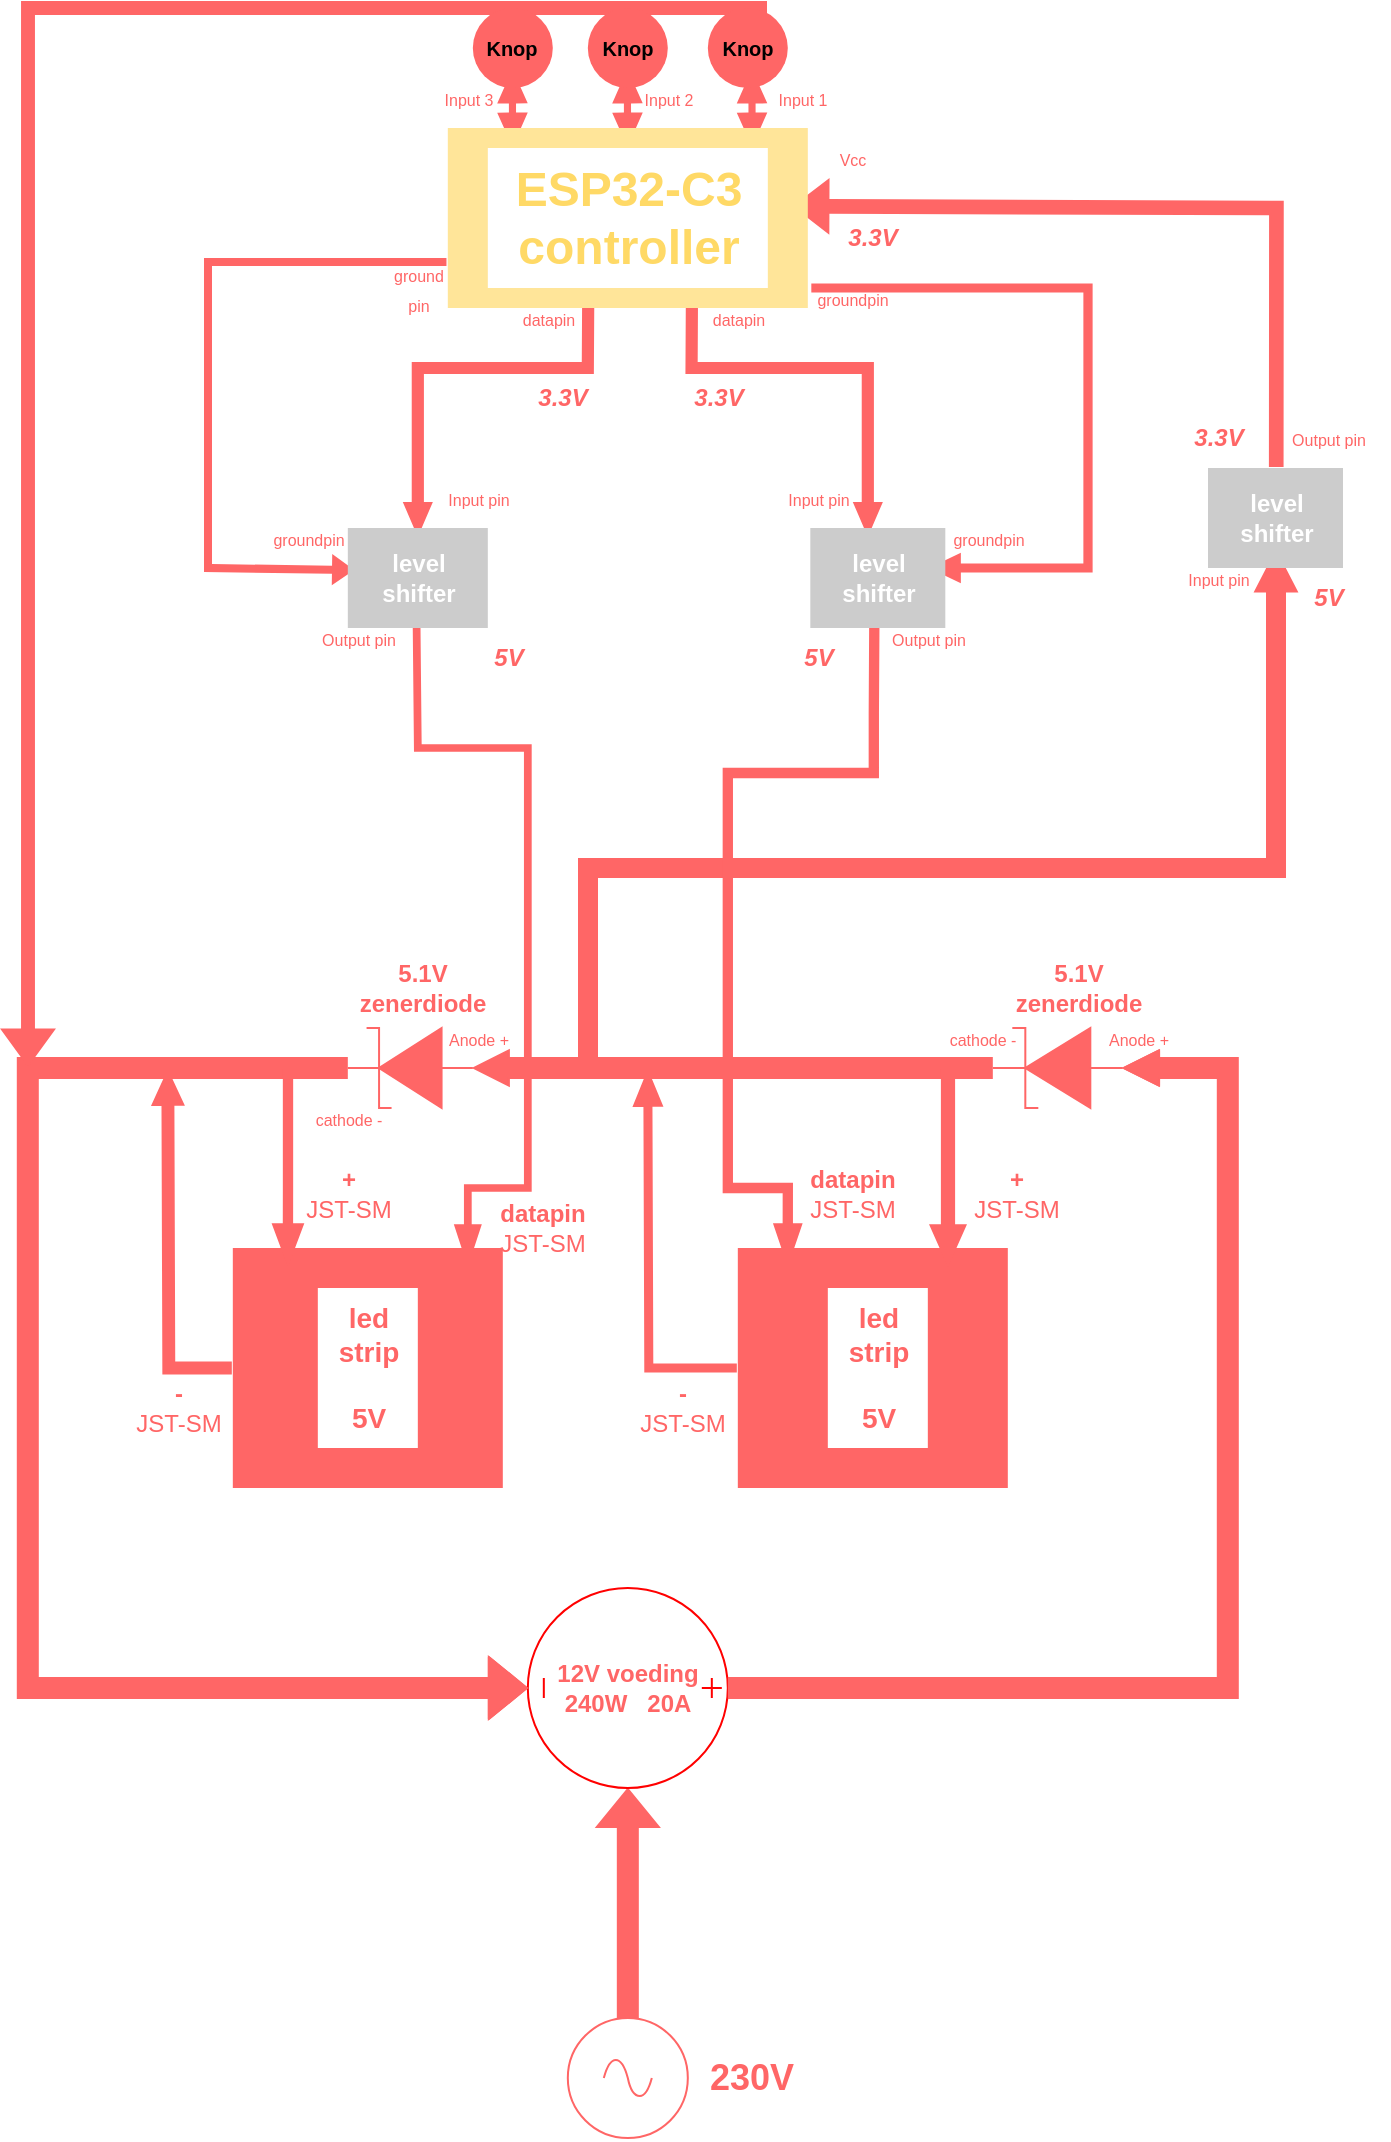 <mxfile version="24.0.1" type="google">
  <diagram name="Page-1" id="2YBvvXClWsGukQMizWep">
    <mxGraphModel grid="1" page="1" gridSize="10" guides="1" tooltips="1" connect="1" arrows="1" fold="1" pageScale="1" pageWidth="850" pageHeight="1100" math="0" shadow="0">
      <root>
        <mxCell id="0" />
        <mxCell id="1" parent="0" />
        <mxCell id="CK8r0wE4NduhVeLigVdj-147" value="" style="endArrow=classic;startArrow=classic;html=1;rounded=0;shape=flexArrow;width=3.556;startSize=5.4;startWidth=10.716;endWidth=10.716;endSize=5.4;fillColor=#FF6666;strokeColor=none;" edge="1" parent="1">
          <mxGeometry width="50" height="50" relative="1" as="geometry">
            <mxPoint x="492.06" y="80" as="sourcePoint" />
            <mxPoint x="491.97" y="40" as="targetPoint" />
          </mxGeometry>
        </mxCell>
        <mxCell id="CK8r0wE4NduhVeLigVdj-146" value="" style="endArrow=classic;startArrow=classic;html=1;rounded=0;shape=flexArrow;width=3.556;startSize=5.4;startWidth=10.716;endWidth=10.716;endSize=5.4;fillColor=#FF6666;strokeColor=none;" edge="1" parent="1">
          <mxGeometry width="50" height="50" relative="1" as="geometry">
            <mxPoint x="429.78" y="80" as="sourcePoint" />
            <mxPoint x="429.69" y="40" as="targetPoint" />
          </mxGeometry>
        </mxCell>
        <mxCell id="CK8r0wE4NduhVeLigVdj-145" value="" style="endArrow=classic;startArrow=classic;html=1;rounded=0;shape=flexArrow;width=3.556;startSize=5.4;startWidth=10.716;endWidth=10.716;endSize=5.4;fillColor=#FF6666;strokeColor=none;" edge="1" parent="1">
          <mxGeometry width="50" height="50" relative="1" as="geometry">
            <mxPoint x="372.28" y="80" as="sourcePoint" />
            <mxPoint x="372.19" y="40" as="targetPoint" />
          </mxGeometry>
        </mxCell>
        <mxCell id="CK8r0wE4NduhVeLigVdj-132" value="" style="endArrow=classic;html=1;rounded=0;shape=flexArrow;entryX=0.987;entryY=0.435;entryDx=0;entryDy=0;entryPerimeter=0;fillColor=#FF6666;strokeColor=none;width=7.333;endSize=5.813;" edge="1" parent="1">
          <mxGeometry width="50" height="50" relative="1" as="geometry">
            <mxPoint x="754.12" y="240" as="sourcePoint" />
            <mxPoint x="511.78" y="109.15" as="targetPoint" />
            <Array as="points">
              <mxPoint x="754.21" y="110" />
            </Array>
          </mxGeometry>
        </mxCell>
        <mxCell id="CK8r0wE4NduhVeLigVdj-130" value="" style="endArrow=classic;html=1;rounded=0;shape=flexArrow;width=10;endSize=6.93;endWidth=11.429;fillColor=#FF6666;strokeColor=none;" edge="1" parent="1">
          <mxGeometry width="50" height="50" relative="1" as="geometry">
            <mxPoint x="410" y="540" as="sourcePoint" />
            <mxPoint x="754" y="280" as="targetPoint" />
            <Array as="points">
              <mxPoint x="410" y="440" />
              <mxPoint x="754" y="440" />
            </Array>
          </mxGeometry>
        </mxCell>
        <mxCell id="CK8r0wE4NduhVeLigVdj-126" value="" style="endArrow=classic;html=1;rounded=0;shape=flexArrow;endWidth=9.527;endSize=4.977;width=4.615;fillColor=#FF6666;strokeColor=none;" edge="1" parent="1">
          <mxGeometry width="50" height="50" relative="1" as="geometry">
            <mxPoint x="521.16" y="150" as="sourcePoint" />
            <mxPoint x="580" y="290" as="targetPoint" />
            <Array as="points">
              <mxPoint x="660" y="150" />
              <mxPoint x="660" y="290" />
            </Array>
          </mxGeometry>
        </mxCell>
        <mxCell id="CK8r0wE4NduhVeLigVdj-123" value="" style="endArrow=classic;html=1;rounded=0;shape=flexArrow;entryX=0.053;entryY=0.42;entryDx=0;entryDy=0;entryPerimeter=0;width=4;endSize=3.373;endWidth=10.667;fillColor=#FF6666;strokeColor=none;exitX=-0.001;exitY=0.744;exitDx=0;exitDy=0;exitPerimeter=0;" edge="1" parent="1" source="CK8r0wE4NduhVeLigVdj-72" target="CK8r0wE4NduhVeLigVdj-56">
          <mxGeometry width="50" height="50" relative="1" as="geometry">
            <mxPoint x="339.91" y="110" as="sourcePoint" />
            <mxPoint x="270.09" y="290" as="targetPoint" />
            <Array as="points">
              <mxPoint x="220" y="137" />
              <mxPoint x="220" y="290" />
            </Array>
          </mxGeometry>
        </mxCell>
        <mxCell id="CK8r0wE4NduhVeLigVdj-118" value="" style="endArrow=classic;html=1;rounded=0;shape=flexArrow;exitX=0.489;exitY=0.963;exitDx=0;exitDy=0;exitPerimeter=0;fillColor=#FF6666;strokeColor=none;endWidth=9.143;endSize=6.787;width=3.871;" edge="1" parent="1" source="CK8r0wE4NduhVeLigVdj-59">
          <mxGeometry width="50" height="50" relative="1" as="geometry">
            <mxPoint x="324.91" y="320" as="sourcePoint" />
            <mxPoint x="349.91" y="640" as="targetPoint" />
            <Array as="points">
              <mxPoint x="324.91" y="380" />
              <mxPoint x="379.91" y="380" />
              <mxPoint x="379.91" y="600" />
              <mxPoint x="349.91" y="600" />
            </Array>
          </mxGeometry>
        </mxCell>
        <mxCell id="CK8r0wE4NduhVeLigVdj-116" value="" style="endArrow=classic;html=1;rounded=0;shape=flexArrow;fillColor=#FF6666;strokeColor=none;width=6.087;endSize=5.511;endWidth=7.961;exitX=0.39;exitY=0.945;exitDx=0;exitDy=0;exitPerimeter=0;" edge="1" parent="1" source="CK8r0wE4NduhVeLigVdj-72" target="CK8r0wE4NduhVeLigVdj-59">
          <mxGeometry width="50" height="50" relative="1" as="geometry">
            <mxPoint x="411.91" y="160" as="sourcePoint" />
            <mxPoint x="329.91" y="260" as="targetPoint" />
            <Array as="points">
              <mxPoint x="409.91" y="190" />
              <mxPoint x="324.91" y="190" />
            </Array>
          </mxGeometry>
        </mxCell>
        <mxCell id="CK8r0wE4NduhVeLigVdj-113" value="" style="endArrow=classic;html=1;rounded=0;shape=flexArrow;exitX=0.474;exitY=0.917;exitDx=0;exitDy=0;exitPerimeter=0;fillColor=#FF6666;strokeColor=none;endWidth=8.696;endSize=6.942;width=5.161;entryX=0.083;entryY=0.815;entryDx=0;entryDy=0;entryPerimeter=0;" edge="1" parent="1" target="CK8r0wE4NduhVeLigVdj-8">
          <mxGeometry width="50" height="50" relative="1" as="geometry">
            <mxPoint x="553.155" y="318.35" as="sourcePoint" />
            <mxPoint x="509.91" y="620" as="targetPoint" />
            <Array as="points">
              <mxPoint x="552.91" y="362.5" />
              <mxPoint x="552.91" y="392.5" />
              <mxPoint x="529.91" y="392.5" />
              <mxPoint x="479.91" y="392.5" />
              <mxPoint x="479.91" y="600" />
              <mxPoint x="509.91" y="600" />
            </Array>
          </mxGeometry>
        </mxCell>
        <mxCell id="CK8r0wE4NduhVeLigVdj-111" value="" style="endArrow=classic;html=1;rounded=0;shape=flexArrow;entryX=0.426;entryY=0.1;entryDx=0;entryDy=0;entryPerimeter=0;exitX=0.729;exitY=1.054;exitDx=0;exitDy=0;exitPerimeter=0;fillColor=#FF6666;strokeColor=none;width=6.087;endSize=5.511;endWidth=7.961;" edge="1" parent="1" source="CK8r0wE4NduhVeLigVdj-73" target="CK8r0wE4NduhVeLigVdj-55">
          <mxGeometry width="50" height="50" relative="1" as="geometry">
            <mxPoint x="461.78" y="160" as="sourcePoint" />
            <mxPoint x="549.91" y="230" as="targetPoint" />
            <Array as="points">
              <mxPoint x="461.78" y="190" />
              <mxPoint x="549.91" y="190" />
            </Array>
          </mxGeometry>
        </mxCell>
        <mxCell id="CK8r0wE4NduhVeLigVdj-3" style="edgeStyle=orthogonalEdgeStyle;rounded=0;orthogonalLoop=1;jettySize=auto;html=1;strokeColor=#FF6666;shape=flexArrow;fillColor=#FF6666;" edge="1" parent="1" source="CK8r0wE4NduhVeLigVdj-1" target="CK8r0wE4NduhVeLigVdj-2">
          <mxGeometry relative="1" as="geometry" />
        </mxCell>
        <mxCell id="CK8r0wE4NduhVeLigVdj-1" value="" style="pointerEvents=1;verticalLabelPosition=bottom;shadow=0;dashed=0;align=center;html=1;verticalAlign=top;shape=mxgraph.electrical.signal_sources.source;aspect=fixed;points=[[0.5,0,0],[1,0.5,0],[0.5,1,0],[0,0.5,0]];elSignalType=ac;strokeColor=#FF6666;" vertex="1" parent="1">
          <mxGeometry x="399.91" y="1015" width="60" height="60" as="geometry" />
        </mxCell>
        <mxCell id="CK8r0wE4NduhVeLigVdj-4" value="&lt;font style=&quot;font-size: 18px;&quot; color=&quot;#ff6666&quot;&gt;&lt;b&gt;230V&lt;/b&gt;&lt;/font&gt;" style="text;strokeColor=none;align=center;fillColor=none;html=1;verticalAlign=middle;whiteSpace=wrap;rounded=0;" vertex="1" parent="1">
          <mxGeometry x="461.78" y="1025" width="60" height="40" as="geometry" />
        </mxCell>
        <mxCell id="CK8r0wE4NduhVeLigVdj-85" style="edgeStyle=orthogonalEdgeStyle;rounded=0;orthogonalLoop=1;jettySize=auto;html=1;strokeColor=none;fillColor=#FF6666;shape=flexArrow;width=4.516;endSize=5.981;endWidth=9.99;" edge="1" parent="1" source="CK8r0wE4NduhVeLigVdj-8">
          <mxGeometry relative="1" as="geometry">
            <mxPoint x="439.91" y="540" as="targetPoint" />
          </mxGeometry>
        </mxCell>
        <mxCell id="CK8r0wE4NduhVeLigVdj-8" value="" style="verticalLabelPosition=bottom;verticalAlign=top;html=1;shape=mxgraph.basic.rect;fillColor2=none;strokeWidth=1;size=30;indent=100;rotation=90;fillColor=#FF6666;strokeColor=none;" vertex="1" parent="1">
          <mxGeometry x="492.41" y="622.5" width="120" height="135" as="geometry" />
        </mxCell>
        <mxCell id="CK8r0wE4NduhVeLigVdj-31" value="&lt;font style=&quot;font-size: 14px;&quot; color=&quot;#ff6666&quot;&gt;&lt;b&gt;led&lt;br&gt;strip&lt;/b&gt;&lt;/font&gt;&lt;div&gt;&lt;font style=&quot;font-size: 14px;&quot; color=&quot;#ff6666&quot;&gt;&lt;b&gt;&lt;br&gt;&lt;/b&gt;&lt;/font&gt;&lt;/div&gt;&lt;div&gt;&lt;font style=&quot;font-size: 14px;&quot; color=&quot;#ff6666&quot;&gt;&lt;b&gt;5V&lt;/b&gt;&lt;/font&gt;&lt;/div&gt;" style="text;html=1;align=center;verticalAlign=middle;resizable=0;points=[];autosize=1;strokeColor=none;fillColor=#FFFFFF;" vertex="1" parent="1">
          <mxGeometry x="529.91" y="650" width="50" height="80" as="geometry" />
        </mxCell>
        <mxCell id="CK8r0wE4NduhVeLigVdj-87" style="edgeStyle=orthogonalEdgeStyle;rounded=0;orthogonalLoop=1;jettySize=auto;html=1;shape=flexArrow;strokeColor=none;fillColor=#FF6666;endWidth=9.524;endSize=5.813;width=6.452;" edge="1" parent="1" source="CK8r0wE4NduhVeLigVdj-38">
          <mxGeometry relative="1" as="geometry">
            <mxPoint x="199.91" y="540" as="targetPoint" />
          </mxGeometry>
        </mxCell>
        <mxCell id="CK8r0wE4NduhVeLigVdj-38" value="" style="verticalLabelPosition=bottom;verticalAlign=top;html=1;shape=mxgraph.basic.rect;fillColor2=none;strokeWidth=1;size=30;indent=100;rotation=90;fillColor=#FF6666;strokeColor=none;" vertex="1" parent="1">
          <mxGeometry x="239.91" y="622.5" width="120" height="135" as="geometry" />
        </mxCell>
        <mxCell id="CK8r0wE4NduhVeLigVdj-39" value="&lt;font style=&quot;font-size: 14px;&quot; color=&quot;#ff6666&quot;&gt;&lt;b&gt;led&lt;br&gt;strip&lt;/b&gt;&lt;/font&gt;&lt;div&gt;&lt;font style=&quot;font-size: 14px;&quot; color=&quot;#ff6666&quot;&gt;&lt;b&gt;&lt;br&gt;&lt;/b&gt;&lt;/font&gt;&lt;/div&gt;&lt;div&gt;&lt;font style=&quot;font-size: 14px;&quot; color=&quot;#ff6666&quot;&gt;&lt;b&gt;5V&lt;/b&gt;&lt;/font&gt;&lt;/div&gt;" style="text;html=1;align=center;verticalAlign=middle;resizable=0;points=[];autosize=1;strokeColor=none;fillColor=#FFFFFF;" vertex="1" parent="1">
          <mxGeometry x="274.91" y="650" width="50" height="80" as="geometry" />
        </mxCell>
        <mxCell id="CK8r0wE4NduhVeLigVdj-48" value="" style="group" connectable="0" vertex="1" parent="1">
          <mxGeometry x="379.91" y="800" width="100" height="100" as="geometry" />
        </mxCell>
        <mxCell id="CK8r0wE4NduhVeLigVdj-2" value="" style="pointerEvents=1;verticalLabelPosition=bottom;shadow=0;dashed=0;align=center;html=1;verticalAlign=top;shape=mxgraph.electrical.signal_sources.source;aspect=fixed;points=[[0.5,0,0],[1,0.5,0],[0.5,1,0],[0,0.5,0]];elSignalType=dc3;rotation=90;strokeColor=#FF0000;" vertex="1" parent="CK8r0wE4NduhVeLigVdj-48">
          <mxGeometry width="100" height="100" as="geometry" />
        </mxCell>
        <mxCell id="CK8r0wE4NduhVeLigVdj-7" value="&lt;font style=&quot;font-size: 12px;&quot; color=&quot;#ff6666&quot;&gt;&lt;b&gt;12V voeding&lt;/b&gt;&lt;/font&gt;&lt;div&gt;&lt;font style=&quot;font-size: 12px;&quot; color=&quot;#ff6666&quot;&gt;&lt;b&gt;240W&amp;nbsp; &amp;nbsp;20A&lt;/b&gt;&lt;/font&gt;&lt;/div&gt;" style="text;strokeColor=none;align=center;fillColor=none;html=1;verticalAlign=middle;whiteSpace=wrap;rounded=0;" vertex="1" parent="CK8r0wE4NduhVeLigVdj-48">
          <mxGeometry y="30" width="100" height="40" as="geometry" />
        </mxCell>
        <mxCell id="CK8r0wE4NduhVeLigVdj-61" value="" style="group" connectable="0" vertex="1" parent="1">
          <mxGeometry x="289.91" y="270" width="70" height="50" as="geometry" />
        </mxCell>
        <mxCell id="CK8r0wE4NduhVeLigVdj-56" value="" style="verticalLabelPosition=bottom;verticalAlign=top;html=1;shape=mxgraph.basic.rect;fillColor2=none;strokeWidth=1;size=20;indent=5;fillColor=#CCCCCC;strokeColor=none;" vertex="1" parent="CK8r0wE4NduhVeLigVdj-61">
          <mxGeometry width="70" height="50" as="geometry" />
        </mxCell>
        <mxCell id="CK8r0wE4NduhVeLigVdj-59" value="&lt;font color=&quot;#ffffff&quot;&gt;&lt;b&gt;level&lt;br&gt;shifter&lt;/b&gt;&lt;/font&gt;" style="text;html=1;align=center;verticalAlign=middle;resizable=0;points=[];autosize=1;strokeColor=none;fillColor=none;" vertex="1" parent="CK8r0wE4NduhVeLigVdj-61">
          <mxGeometry x="5" y="5" width="60" height="40" as="geometry" />
        </mxCell>
        <mxCell id="CK8r0wE4NduhVeLigVdj-62" value="" style="group" connectable="0" vertex="1" parent="1">
          <mxGeometry x="521.16" y="270" width="67.5" height="50" as="geometry" />
        </mxCell>
        <mxCell id="CK8r0wE4NduhVeLigVdj-55" value="" style="verticalLabelPosition=bottom;verticalAlign=top;html=1;shape=mxgraph.basic.rect;fillColor2=none;strokeWidth=1;size=20;indent=5;fillColor=#CCCCCC;strokeColor=none;" vertex="1" parent="CK8r0wE4NduhVeLigVdj-62">
          <mxGeometry width="67.5" height="50" as="geometry" />
        </mxCell>
        <mxCell id="CK8r0wE4NduhVeLigVdj-60" value="&lt;font color=&quot;#ffffff&quot;&gt;&lt;b&gt;level&lt;br&gt;shifter&lt;/b&gt;&lt;/font&gt;" style="text;html=1;align=center;verticalAlign=middle;resizable=0;points=[];autosize=1;strokeColor=none;fillColor=none;" vertex="1" parent="CK8r0wE4NduhVeLigVdj-62">
          <mxGeometry x="3.75" y="5" width="60" height="40" as="geometry" />
        </mxCell>
        <mxCell id="CK8r0wE4NduhVeLigVdj-72" value="" style="verticalLabelPosition=bottom;verticalAlign=top;html=1;shape=mxgraph.basic.rect;fillColor2=none;strokeWidth=1;size=20;indent=5;fillColor=#FFE599;strokeColor=none;" vertex="1" parent="1">
          <mxGeometry x="339.91" y="70" width="180" height="90" as="geometry" />
        </mxCell>
        <mxCell id="CK8r0wE4NduhVeLigVdj-73" value="&lt;font color=&quot;#ffd966&quot; style=&quot;font-size: 24px;&quot;&gt;&lt;b style=&quot;&quot;&gt;ESP32-C3&lt;br&gt;controller&lt;/b&gt;&lt;/font&gt;" style="text;html=1;align=center;verticalAlign=middle;resizable=0;points=[];autosize=1;strokeColor=none;fillColor=#FFFFFF;" vertex="1" parent="1">
          <mxGeometry x="359.91" y="80" width="140" height="70" as="geometry" />
        </mxCell>
        <mxCell id="CK8r0wE4NduhVeLigVdj-74" value="" style="group" connectable="0" vertex="1" parent="1">
          <mxGeometry x="720" y="240" width="67.5" height="50" as="geometry" />
        </mxCell>
        <mxCell id="CK8r0wE4NduhVeLigVdj-75" value="" style="verticalLabelPosition=bottom;verticalAlign=top;html=1;shape=mxgraph.basic.rect;fillColor2=none;strokeWidth=1;size=20;indent=5;fillColor=#CCCCCC;strokeColor=none;" vertex="1" parent="CK8r0wE4NduhVeLigVdj-74">
          <mxGeometry width="67.5" height="50" as="geometry" />
        </mxCell>
        <mxCell id="CK8r0wE4NduhVeLigVdj-76" value="&lt;font color=&quot;#ffffff&quot;&gt;&lt;b&gt;level&lt;br&gt;shifter&lt;/b&gt;&lt;/font&gt;" style="text;html=1;align=center;verticalAlign=middle;resizable=0;points=[];autosize=1;strokeColor=none;fillColor=none;" vertex="1" parent="CK8r0wE4NduhVeLigVdj-74">
          <mxGeometry x="3.75" y="5" width="60" height="40" as="geometry" />
        </mxCell>
        <mxCell id="CK8r0wE4NduhVeLigVdj-78" style="edgeStyle=orthogonalEdgeStyle;rounded=0;orthogonalLoop=1;jettySize=auto;html=1;exitX=1;exitY=0.5;exitDx=0;exitDy=0;entryX=0;entryY=0.5;entryDx=0;entryDy=0;entryPerimeter=0;strokeColor=#FF6666;shape=flexArrow;fillColor=#FF6666;endWidth=6.667;endSize=5.542;" edge="1" parent="1" source="CK8r0wE4NduhVeLigVdj-7" target="CK8r0wE4NduhVeLigVdj-34">
          <mxGeometry relative="1" as="geometry">
            <Array as="points">
              <mxPoint x="729.91" y="850" />
              <mxPoint x="729.91" y="540" />
            </Array>
          </mxGeometry>
        </mxCell>
        <mxCell id="CK8r0wE4NduhVeLigVdj-79" style="rounded=0;orthogonalLoop=1;jettySize=auto;html=1;exitX=1;exitY=0.5;exitDx=0;exitDy=0;exitPerimeter=0;entryX=0;entryY=0.5;entryDx=0;entryDy=0;entryPerimeter=0;strokeColor=#FF6666;shape=flexArrow;fillColor=#FF6666;endWidth=6.667;endSize=5.514;" edge="1" parent="1" source="CK8r0wE4NduhVeLigVdj-34" target="CK8r0wE4NduhVeLigVdj-68">
          <mxGeometry relative="1" as="geometry" />
        </mxCell>
        <mxCell id="CK8r0wE4NduhVeLigVdj-71" value="&lt;span style=&quot;color: rgb(255, 102, 102); font-size: 8px;&quot;&gt;cathode -&lt;/span&gt;" style="text;html=1;align=center;verticalAlign=middle;resizable=0;points=[];autosize=1;strokeColor=none;fillColor=none;" vertex="1" parent="1">
          <mxGeometry x="259.91" y="550" width="60" height="30" as="geometry" />
        </mxCell>
        <mxCell id="CK8r0wE4NduhVeLigVdj-80" style="edgeStyle=orthogonalEdgeStyle;rounded=0;orthogonalLoop=1;jettySize=auto;html=1;entryX=0;entryY=0.5;entryDx=0;entryDy=0;strokeColor=#FF6666;shape=flexArrow;fillColor=#FF6666;exitX=1;exitY=0.5;exitDx=0;exitDy=0;exitPerimeter=0;" edge="1" parent="1" source="CK8r0wE4NduhVeLigVdj-68" target="CK8r0wE4NduhVeLigVdj-7">
          <mxGeometry relative="1" as="geometry">
            <mxPoint x="236.11" y="540" as="sourcePoint" />
            <mxPoint x="359.86" y="860" as="targetPoint" />
            <Array as="points">
              <mxPoint x="129.91" y="540" />
              <mxPoint x="129.91" y="850" />
            </Array>
          </mxGeometry>
        </mxCell>
        <mxCell id="CK8r0wE4NduhVeLigVdj-68" value="" style="pointerEvents=1;fillColor=#FF6666;verticalLabelPosition=bottom;shadow=0;dashed=0;align=center;html=1;verticalAlign=top;shape=mxgraph.electrical.diodes.zener_diode_1;rotation=-180;strokeColor=#FF6666;" vertex="1" parent="1">
          <mxGeometry x="289.91" y="520" width="62.5" height="40" as="geometry" />
        </mxCell>
        <mxCell id="CK8r0wE4NduhVeLigVdj-69" value="&lt;font color=&quot;#ff6666&quot;&gt;&lt;b&gt;5.1V&lt;br&gt;zenerdiode&lt;/b&gt;&lt;/font&gt;" style="text;html=1;align=center;verticalAlign=middle;resizable=0;points=[];autosize=1;strokeColor=none;fillColor=none;" vertex="1" parent="1">
          <mxGeometry x="282.41" y="480" width="90" height="40" as="geometry" />
        </mxCell>
        <mxCell id="CK8r0wE4NduhVeLigVdj-70" value="&lt;font color=&quot;#ff6666&quot; style=&quot;font-size: 8px;&quot;&gt;Anode +&lt;/font&gt;" style="text;html=1;align=center;verticalAlign=middle;resizable=0;points=[];autosize=1;strokeColor=none;fillColor=none;" vertex="1" parent="1">
          <mxGeometry x="329.91" y="510" width="50" height="30" as="geometry" />
        </mxCell>
        <mxCell id="CK8r0wE4NduhVeLigVdj-63" value="&lt;font color=&quot;#ff6666&quot; style=&quot;font-size: 8px;&quot;&gt;Anode +&lt;/font&gt;" style="text;html=1;align=center;verticalAlign=middle;resizable=0;points=[];autosize=1;strokeColor=none;fillColor=none;" vertex="1" parent="1">
          <mxGeometry x="660" y="510" width="50" height="30" as="geometry" />
        </mxCell>
        <mxCell id="CK8r0wE4NduhVeLigVdj-40" value="&lt;font color=&quot;#ff6666&quot;&gt;&lt;b&gt;5.1V&lt;br&gt;zenerdiode&lt;/b&gt;&lt;/font&gt;" style="text;html=1;align=center;verticalAlign=middle;resizable=0;points=[];autosize=1;strokeColor=none;fillColor=none;" vertex="1" parent="1">
          <mxGeometry x="609.91" y="480" width="90" height="40" as="geometry" />
        </mxCell>
        <mxCell id="CK8r0wE4NduhVeLigVdj-64" value="&lt;span style=&quot;color: rgb(255, 102, 102); font-size: 8px;&quot;&gt;cathode -&lt;/span&gt;" style="text;html=1;align=center;verticalAlign=middle;resizable=0;points=[];autosize=1;strokeColor=none;fillColor=none;" vertex="1" parent="1">
          <mxGeometry x="576.78" y="510" width="60" height="30" as="geometry" />
        </mxCell>
        <mxCell id="CK8r0wE4NduhVeLigVdj-34" value="" style="pointerEvents=1;fillColor=#FF6666;verticalLabelPosition=bottom;shadow=0;dashed=0;align=center;html=1;verticalAlign=top;shape=mxgraph.electrical.diodes.zener_diode_1;rotation=-180;strokeColor=#FF6666;" vertex="1" parent="1">
          <mxGeometry x="612.41" y="520" width="65" height="40" as="geometry" />
        </mxCell>
        <mxCell id="CK8r0wE4NduhVeLigVdj-88" value="&lt;b&gt;&lt;font color=&quot;#ff6666&quot;&gt;+&lt;/font&gt;&lt;/b&gt;&lt;div&gt;&lt;font style=&quot;&quot; color=&quot;#ff6666&quot;&gt;JST-SM&lt;/font&gt;&lt;/div&gt;" style="text;html=1;align=center;verticalAlign=middle;resizable=0;points=[];autosize=1;strokeColor=none;fillColor=none;" vertex="1" parent="1">
          <mxGeometry x="588.66" y="582.5" width="70" height="40" as="geometry" />
        </mxCell>
        <mxCell id="CK8r0wE4NduhVeLigVdj-89" value="&lt;font color=&quot;#ff6666&quot;&gt;&lt;b&gt;-&lt;/b&gt;&lt;/font&gt;&lt;br&gt;&lt;div&gt;&lt;font style=&quot;&quot; color=&quot;#ff6666&quot;&gt;JST-SM&lt;/font&gt;&lt;/div&gt;" style="text;html=1;align=center;verticalAlign=middle;resizable=0;points=[];autosize=1;strokeColor=none;fillColor=none;" vertex="1" parent="1">
          <mxGeometry x="422.41" y="690" width="70" height="40" as="geometry" />
        </mxCell>
        <mxCell id="CK8r0wE4NduhVeLigVdj-90" value="&lt;b&gt;&lt;font color=&quot;#ff6666&quot;&gt;+&lt;/font&gt;&lt;/b&gt;&lt;div&gt;&lt;font style=&quot;&quot; color=&quot;#ff6666&quot;&gt;JST-SM&lt;/font&gt;&lt;/div&gt;" style="text;html=1;align=center;verticalAlign=middle;resizable=0;points=[];autosize=1;strokeColor=none;fillColor=none;" vertex="1" parent="1">
          <mxGeometry x="254.91" y="582.5" width="70" height="40" as="geometry" />
        </mxCell>
        <mxCell id="CK8r0wE4NduhVeLigVdj-91" value="&lt;font color=&quot;#ff6666&quot;&gt;&lt;b&gt;-&lt;/b&gt;&lt;/font&gt;&lt;br&gt;&lt;div&gt;&lt;font style=&quot;&quot; color=&quot;#ff6666&quot;&gt;JST-SM&lt;/font&gt;&lt;/div&gt;" style="text;html=1;align=center;verticalAlign=middle;resizable=0;points=[];autosize=1;strokeColor=none;fillColor=none;" vertex="1" parent="1">
          <mxGeometry x="169.91" y="690" width="70" height="40" as="geometry" />
        </mxCell>
        <mxCell id="CK8r0wE4NduhVeLigVdj-97" value="&lt;font color=&quot;#ff6666&quot;&gt;&lt;b&gt;datapin&lt;/b&gt;&lt;/font&gt;&lt;br&gt;&lt;div&gt;&lt;font style=&quot;&quot; color=&quot;#ff6666&quot;&gt;JST-SM&lt;/font&gt;&lt;/div&gt;" style="text;html=1;align=center;verticalAlign=middle;resizable=0;points=[];autosize=1;strokeColor=none;fillColor=none;" vertex="1" parent="1">
          <mxGeometry x="506.78" y="582.5" width="70" height="40" as="geometry" />
        </mxCell>
        <mxCell id="CK8r0wE4NduhVeLigVdj-99" value="&lt;font color=&quot;#ff6666&quot;&gt;&lt;b&gt;datapin&lt;/b&gt;&lt;/font&gt;&lt;br&gt;&lt;div&gt;&lt;font style=&quot;&quot; color=&quot;#ff6666&quot;&gt;JST-SM&lt;/font&gt;&lt;/div&gt;" style="text;html=1;align=center;verticalAlign=middle;resizable=0;points=[];autosize=1;strokeColor=none;fillColor=none;" vertex="1" parent="1">
          <mxGeometry x="352.41" y="600" width="70" height="40" as="geometry" />
        </mxCell>
        <mxCell id="CK8r0wE4NduhVeLigVdj-100" value="&lt;font color=&quot;#ff6666&quot; style=&quot;font-size: 8px;&quot;&gt;Output pin&lt;/font&gt;" style="text;html=1;align=center;verticalAlign=middle;resizable=0;points=[];autosize=1;strokeColor=none;fillColor=none;" vertex="1" parent="1">
          <mxGeometry x="549.91" y="310" width="60" height="30" as="geometry" />
        </mxCell>
        <mxCell id="CK8r0wE4NduhVeLigVdj-101" value="&lt;font color=&quot;#ff6666&quot; style=&quot;font-size: 12px;&quot;&gt;&lt;i style=&quot;&quot;&gt;&lt;b style=&quot;&quot;&gt;5V&lt;/b&gt;&lt;/i&gt;&lt;/font&gt;" style="text;html=1;align=center;verticalAlign=middle;resizable=0;points=[];autosize=1;strokeColor=none;fillColor=none;" vertex="1" parent="1">
          <mxGeometry x="504.91" y="320" width="40" height="30" as="geometry" />
        </mxCell>
        <mxCell id="CK8r0wE4NduhVeLigVdj-102" value="&lt;font color=&quot;#ff6666&quot; style=&quot;font-size: 12px;&quot;&gt;&lt;i style=&quot;&quot;&gt;&lt;b style=&quot;&quot;&gt;5V&lt;/b&gt;&lt;/i&gt;&lt;/font&gt;" style="text;html=1;align=center;verticalAlign=middle;resizable=0;points=[];autosize=1;strokeColor=none;fillColor=none;" vertex="1" parent="1">
          <mxGeometry x="349.91" y="320" width="40" height="30" as="geometry" />
        </mxCell>
        <mxCell id="CK8r0wE4NduhVeLigVdj-103" value="&lt;font color=&quot;#ff6666&quot; style=&quot;font-size: 8px;&quot;&gt;Input pin&lt;/font&gt;" style="text;html=1;align=center;verticalAlign=middle;resizable=0;points=[];autosize=1;strokeColor=none;fillColor=none;" vertex="1" parent="1">
          <mxGeometry x="329.91" y="240" width="50" height="30" as="geometry" />
        </mxCell>
        <mxCell id="CK8r0wE4NduhVeLigVdj-108" value="" style="endArrow=classic;html=1;rounded=0;shape=flexArrow;fillColor=#FF6666;strokeColor=none;width=7.097;endSize=6.787;endWidth=10.905;" edge="1" parent="1">
          <mxGeometry width="50" height="50" relative="1" as="geometry">
            <mxPoint x="590" y="540" as="sourcePoint" />
            <mxPoint x="590" y="640" as="targetPoint" />
            <Array as="points">
              <mxPoint x="590" y="570" />
              <mxPoint x="590" y="600" />
            </Array>
          </mxGeometry>
        </mxCell>
        <mxCell id="CK8r0wE4NduhVeLigVdj-109" value="" style="endArrow=classic;html=1;rounded=0;shape=flexArrow;fillColor=#FF6666;strokeColor=none;entryX=0.083;entryY=0.796;entryDx=0;entryDy=0;entryPerimeter=0;width=5.161;endSize=6.948;endWidth=10.219;" edge="1" parent="1" target="CK8r0wE4NduhVeLigVdj-38">
          <mxGeometry width="50" height="50" relative="1" as="geometry">
            <mxPoint x="260" y="540" as="sourcePoint" />
            <mxPoint x="359.91" y="670" as="targetPoint" />
            <Array as="points">
              <mxPoint x="260" y="600" />
            </Array>
          </mxGeometry>
        </mxCell>
        <mxCell id="CK8r0wE4NduhVeLigVdj-112" value="&lt;font color=&quot;#ff6666&quot; style=&quot;font-size: 12px;&quot;&gt;&lt;i style=&quot;&quot;&gt;&lt;b style=&quot;&quot;&gt;3.3V&lt;/b&gt;&lt;/i&gt;&lt;/font&gt;" style="text;html=1;align=center;verticalAlign=middle;resizable=0;points=[];autosize=1;strokeColor=none;fillColor=none;" vertex="1" parent="1">
          <mxGeometry x="449.91" y="190" width="50" height="30" as="geometry" />
        </mxCell>
        <mxCell id="CK8r0wE4NduhVeLigVdj-115" value="&lt;font color=&quot;#ff6666&quot; style=&quot;font-size: 8px;&quot;&gt;Input pin&lt;/font&gt;" style="text;html=1;align=center;verticalAlign=middle;resizable=0;points=[];autosize=1;strokeColor=none;fillColor=none;" vertex="1" parent="1">
          <mxGeometry x="499.91" y="240" width="50" height="30" as="geometry" />
        </mxCell>
        <mxCell id="CK8r0wE4NduhVeLigVdj-119" value="&lt;font color=&quot;#ff6666&quot; style=&quot;font-size: 8px;&quot;&gt;Output pin&lt;/font&gt;" style="text;html=1;align=center;verticalAlign=middle;resizable=0;points=[];autosize=1;strokeColor=none;fillColor=none;" vertex="1" parent="1">
          <mxGeometry x="264.91" y="310" width="60" height="30" as="geometry" />
        </mxCell>
        <mxCell id="CK8r0wE4NduhVeLigVdj-120" value="&lt;font color=&quot;#ff6666&quot; style=&quot;font-size: 12px;&quot;&gt;&lt;i style=&quot;&quot;&gt;&lt;b style=&quot;&quot;&gt;3.3V&lt;/b&gt;&lt;/i&gt;&lt;/font&gt;" style="text;html=1;align=center;verticalAlign=middle;resizable=0;points=[];autosize=1;strokeColor=none;fillColor=none;" vertex="1" parent="1">
          <mxGeometry x="372.41" y="190" width="50" height="30" as="geometry" />
        </mxCell>
        <mxCell id="CK8r0wE4NduhVeLigVdj-121" value="&lt;font color=&quot;#ff6666&quot; style=&quot;font-size: 8px;&quot;&gt;datapin&lt;/font&gt;" style="text;html=1;align=center;verticalAlign=middle;resizable=0;points=[];autosize=1;strokeColor=none;fillColor=none;" vertex="1" parent="1">
          <mxGeometry x="365" y="150" width="50" height="30" as="geometry" />
        </mxCell>
        <mxCell id="CK8r0wE4NduhVeLigVdj-122" value="&lt;font color=&quot;#ff6666&quot; style=&quot;font-size: 8px;&quot;&gt;datapin&lt;/font&gt;" style="text;html=1;align=center;verticalAlign=middle;resizable=0;points=[];autosize=1;strokeColor=none;fillColor=none;" vertex="1" parent="1">
          <mxGeometry x="459.91" y="150" width="50" height="30" as="geometry" />
        </mxCell>
        <mxCell id="CK8r0wE4NduhVeLigVdj-124" value="&lt;font color=&quot;#ff6666&quot; style=&quot;font-size: 8px;&quot;&gt;ground&lt;br&gt;pin&lt;/font&gt;" style="text;html=1;align=center;verticalAlign=middle;resizable=0;points=[];autosize=1;strokeColor=none;fillColor=none;" vertex="1" parent="1">
          <mxGeometry x="299.91" y="130" width="50" height="40" as="geometry" />
        </mxCell>
        <mxCell id="CK8r0wE4NduhVeLigVdj-125" value="&lt;font color=&quot;#ff6666&quot; style=&quot;font-size: 8px;&quot;&gt;groundpin&lt;/font&gt;" style="text;html=1;align=center;verticalAlign=middle;resizable=0;points=[];autosize=1;strokeColor=none;fillColor=none;" vertex="1" parent="1">
          <mxGeometry x="239.91" y="260" width="60" height="30" as="geometry" />
        </mxCell>
        <mxCell id="CK8r0wE4NduhVeLigVdj-127" value="&lt;font color=&quot;#ff6666&quot; style=&quot;font-size: 8px;&quot;&gt;groundpin&lt;/font&gt;" style="text;html=1;align=center;verticalAlign=middle;resizable=0;points=[];autosize=1;strokeColor=none;fillColor=none;" vertex="1" parent="1">
          <mxGeometry x="511.78" y="140" width="60" height="30" as="geometry" />
        </mxCell>
        <mxCell id="CK8r0wE4NduhVeLigVdj-128" value="&lt;font color=&quot;#ff6666&quot; style=&quot;font-size: 8px;&quot;&gt;groundpin&lt;/font&gt;" style="text;html=1;align=center;verticalAlign=middle;resizable=0;points=[];autosize=1;strokeColor=none;fillColor=none;" vertex="1" parent="1">
          <mxGeometry x="579.91" y="260" width="60" height="30" as="geometry" />
        </mxCell>
        <mxCell id="CK8r0wE4NduhVeLigVdj-131" value="&lt;font color=&quot;#ff6666&quot; style=&quot;font-size: 12px;&quot;&gt;&lt;i style=&quot;&quot;&gt;&lt;b style=&quot;&quot;&gt;5V&lt;/b&gt;&lt;/i&gt;&lt;/font&gt;" style="text;html=1;align=center;verticalAlign=middle;resizable=0;points=[];autosize=1;strokeColor=none;fillColor=none;" vertex="1" parent="1">
          <mxGeometry x="760" y="290" width="40" height="30" as="geometry" />
        </mxCell>
        <mxCell id="CK8r0wE4NduhVeLigVdj-133" value="&lt;font color=&quot;#ff6666&quot; style=&quot;font-size: 8px;&quot;&gt;Input pin&lt;/font&gt;" style="text;html=1;align=center;verticalAlign=middle;resizable=0;points=[];autosize=1;strokeColor=none;fillColor=none;" vertex="1" parent="1">
          <mxGeometry x="699.91" y="280" width="50" height="30" as="geometry" />
        </mxCell>
        <mxCell id="CK8r0wE4NduhVeLigVdj-134" value="&lt;font color=&quot;#ff6666&quot; style=&quot;font-size: 8px;&quot;&gt;Output pin&lt;/font&gt;" style="text;html=1;align=center;verticalAlign=middle;resizable=0;points=[];autosize=1;strokeColor=none;fillColor=none;" vertex="1" parent="1">
          <mxGeometry x="750" y="210" width="60" height="30" as="geometry" />
        </mxCell>
        <mxCell id="CK8r0wE4NduhVeLigVdj-135" value="&lt;font color=&quot;#ff6666&quot; style=&quot;font-size: 12px;&quot;&gt;&lt;i style=&quot;&quot;&gt;&lt;b style=&quot;&quot;&gt;3.3V&lt;/b&gt;&lt;/i&gt;&lt;/font&gt;" style="text;html=1;align=center;verticalAlign=middle;resizable=0;points=[];autosize=1;strokeColor=none;fillColor=none;" vertex="1" parent="1">
          <mxGeometry x="699.91" y="210" width="50" height="30" as="geometry" />
        </mxCell>
        <mxCell id="CK8r0wE4NduhVeLigVdj-136" value="&lt;font color=&quot;#ff6666&quot; style=&quot;font-size: 8px;&quot;&gt;Vcc&lt;/font&gt;" style="text;html=1;align=center;verticalAlign=middle;resizable=0;points=[];autosize=1;strokeColor=none;fillColor=none;" vertex="1" parent="1">
          <mxGeometry x="521.78" y="70" width="40" height="30" as="geometry" />
        </mxCell>
        <mxCell id="CK8r0wE4NduhVeLigVdj-137" value="&lt;font color=&quot;#ff6666&quot; style=&quot;font-size: 12px;&quot;&gt;&lt;i style=&quot;&quot;&gt;&lt;b style=&quot;&quot;&gt;3.3V&lt;/b&gt;&lt;/i&gt;&lt;/font&gt;" style="text;html=1;align=center;verticalAlign=middle;resizable=0;points=[];autosize=1;strokeColor=none;fillColor=none;" vertex="1" parent="1">
          <mxGeometry x="527.41" y="110" width="50" height="30" as="geometry" />
        </mxCell>
        <mxCell id="CK8r0wE4NduhVeLigVdj-141" value="" style="endArrow=classic;html=1;rounded=0;shape=flexArrow;fillColor=#FF6666;strokeColor=none;width=6.957;endSize=6.104;" edge="1" parent="1">
          <mxGeometry width="50" height="50" relative="1" as="geometry">
            <mxPoint x="500" y="10" as="sourcePoint" />
            <mxPoint x="130" y="540" as="targetPoint" />
            <Array as="points">
              <mxPoint x="130" y="10" />
            </Array>
          </mxGeometry>
        </mxCell>
        <mxCell id="CK8r0wE4NduhVeLigVdj-142" value="&lt;b&gt;&lt;font style=&quot;font-size: 10px;&quot;&gt;Knop&lt;/font&gt;&lt;/b&gt;" style="ellipse;whiteSpace=wrap;html=1;aspect=fixed;fillColor=#FF6666;strokeColor=none;" vertex="1" parent="1">
          <mxGeometry x="352.41" y="10" width="40" height="40" as="geometry" />
        </mxCell>
        <mxCell id="CK8r0wE4NduhVeLigVdj-143" value="&lt;b&gt;&lt;font style=&quot;font-size: 10px;&quot;&gt;Knop&lt;/font&gt;&lt;/b&gt;" style="ellipse;whiteSpace=wrap;html=1;aspect=fixed;fillColor=#FF6666;strokeColor=none;" vertex="1" parent="1">
          <mxGeometry x="409.91" y="10" width="40" height="40" as="geometry" />
        </mxCell>
        <mxCell id="CK8r0wE4NduhVeLigVdj-144" value="&lt;b&gt;&lt;font style=&quot;font-size: 10px;&quot;&gt;Knop&lt;/font&gt;&lt;/b&gt;" style="ellipse;whiteSpace=wrap;html=1;aspect=fixed;fillColor=#FF6666;strokeColor=none;" vertex="1" parent="1">
          <mxGeometry x="469.91" y="10" width="40" height="40" as="geometry" />
        </mxCell>
        <mxCell id="CK8r0wE4NduhVeLigVdj-148" value="&lt;font color=&quot;#ff6666&quot; style=&quot;font-size: 8px;&quot;&gt;Input 1&lt;/font&gt;" style="text;html=1;align=center;verticalAlign=middle;resizable=0;points=[];autosize=1;strokeColor=none;fillColor=none;" vertex="1" parent="1">
          <mxGeometry x="492.41" y="40" width="50" height="30" as="geometry" />
        </mxCell>
        <mxCell id="CK8r0wE4NduhVeLigVdj-149" value="&lt;font color=&quot;#ff6666&quot; style=&quot;font-size: 8px;&quot;&gt;Input 2&lt;/font&gt;" style="text;html=1;align=center;verticalAlign=middle;resizable=0;points=[];autosize=1;strokeColor=none;fillColor=none;" vertex="1" parent="1">
          <mxGeometry x="425" y="40" width="50" height="30" as="geometry" />
        </mxCell>
        <mxCell id="CK8r0wE4NduhVeLigVdj-151" value="&lt;font color=&quot;#ff6666&quot; style=&quot;font-size: 8px;&quot;&gt;Input 3&lt;/font&gt;" style="text;html=1;align=center;verticalAlign=middle;resizable=0;points=[];autosize=1;strokeColor=none;fillColor=none;" vertex="1" parent="1">
          <mxGeometry x="324.91" y="40" width="50" height="30" as="geometry" />
        </mxCell>
      </root>
    </mxGraphModel>
  </diagram>
</mxfile>
